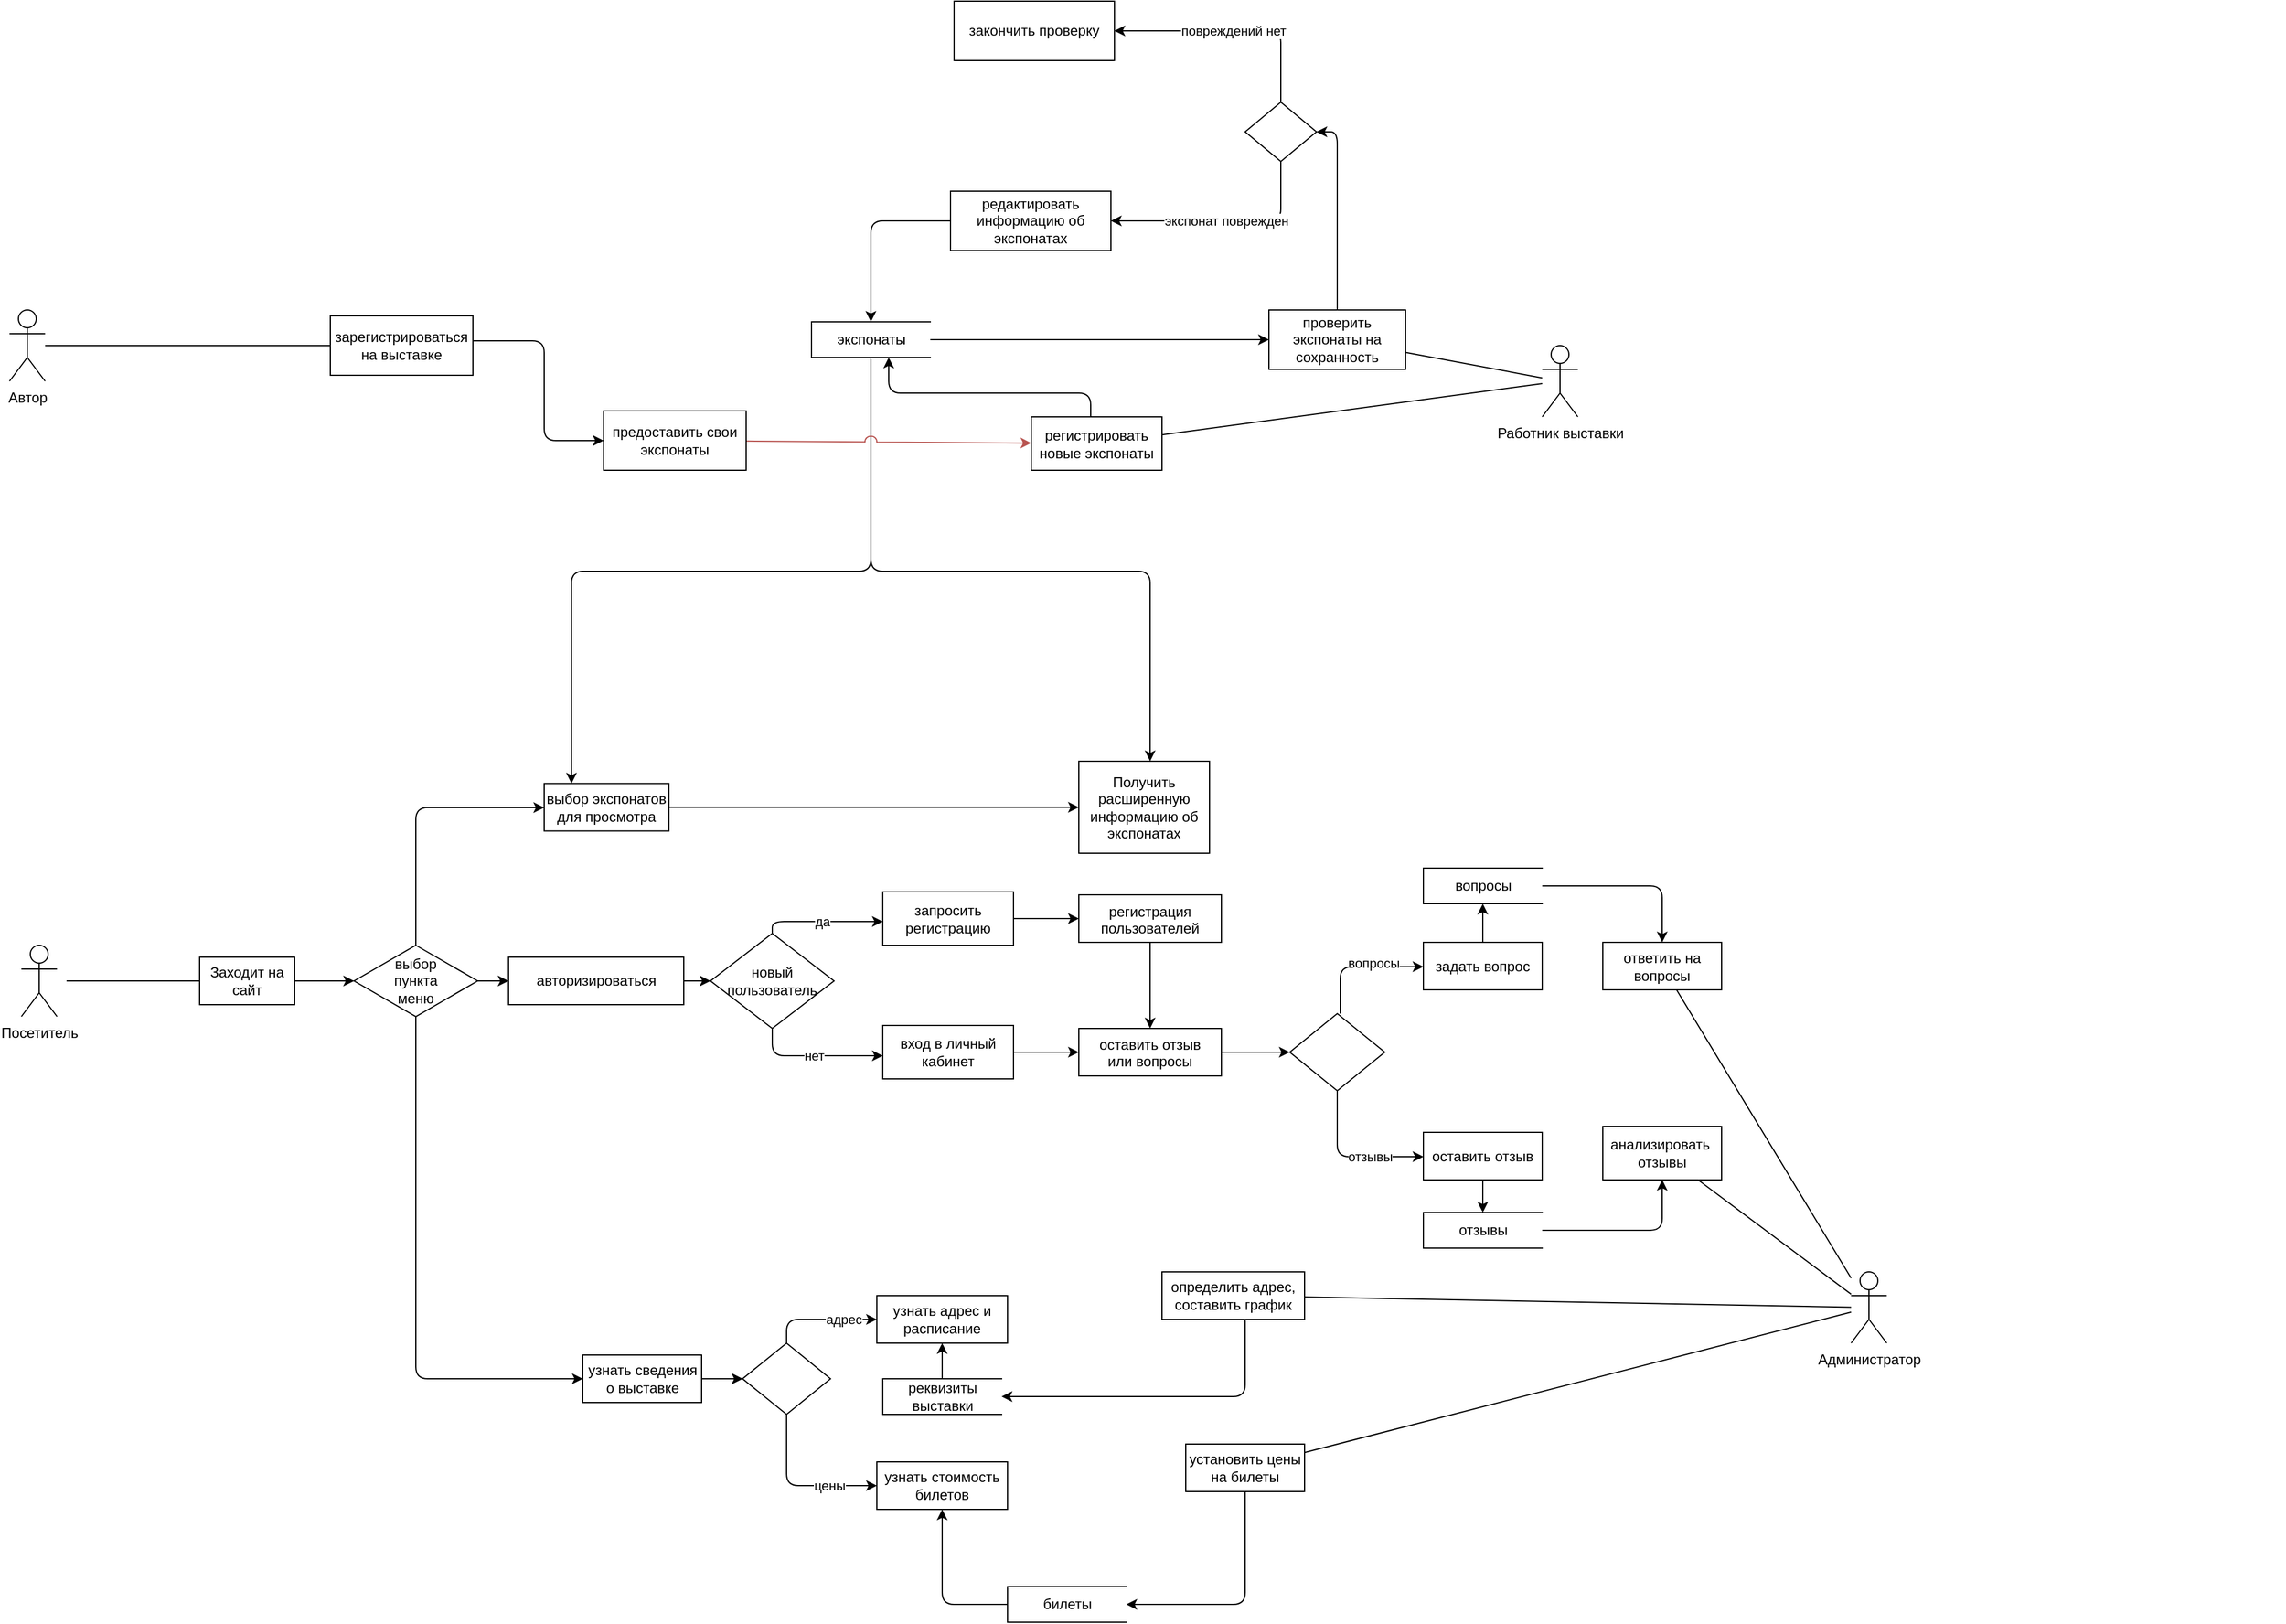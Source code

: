 <mxfile version="15.6.1" type="github">
  <diagram id="r_qnH1HllNbgKLjlJHCZ" name="Page-1">
    <mxGraphModel dx="2310" dy="1905" grid="1" gridSize="10" guides="1" tooltips="1" connect="1" arrows="1" fold="1" page="1" pageScale="1" pageWidth="827" pageHeight="1169" math="0" shadow="0">
      <root>
        <mxCell id="0" />
        <mxCell id="1" parent="0" />
        <mxCell id="lHqvFT1bvPYRfDelncX7-1" value="&lt;h1&gt;&lt;br&gt;&lt;/h1&gt;&lt;p&gt;&lt;/p&gt;&lt;p&gt;&lt;/p&gt;" style="text;html=1;strokeColor=none;fillColor=none;spacing=5;spacingTop=-20;whiteSpace=wrap;overflow=hidden;rounded=0;hachureGap=4;pointerEvents=0;" parent="1" vertex="1">
          <mxGeometry x="1580" y="160" width="235" height="490" as="geometry" />
        </mxCell>
        <mxCell id="lHqvFT1bvPYRfDelncX7-2" value="Посетитель" style="shape=umlActor;verticalLabelPosition=bottom;verticalAlign=top;html=1;outlineConnect=0;hachureGap=4;pointerEvents=0;" parent="1" vertex="1">
          <mxGeometry x="-90" y="125" width="30" height="60" as="geometry" />
        </mxCell>
        <mxCell id="lHqvFT1bvPYRfDelncX7-4" value="Заходит на сайт" style="rounded=0;whiteSpace=wrap;html=1;hachureGap=4;pointerEvents=0;strokeWidth=1;" parent="1" vertex="1">
          <mxGeometry x="60" y="135" width="80" height="40" as="geometry" />
        </mxCell>
        <mxCell id="lHqvFT1bvPYRfDelncX7-7" value="" style="endArrow=none;html=1;startSize=14;endSize=14;sourcePerimeterSpacing=8;" parent="1" source="lHqvFT1bvPYRfDelncX7-2" target="lHqvFT1bvPYRfDelncX7-4" edge="1">
          <mxGeometry width="50" height="50" relative="1" as="geometry">
            <mxPoint x="78" y="135" as="sourcePoint" />
            <mxPoint x="150" y="135" as="targetPoint" />
          </mxGeometry>
        </mxCell>
        <mxCell id="sl1VM2rF2HRLAQbvGdmn-1" value="" style="edgeStyle=orthogonalEdgeStyle;orthogonalLoop=1;jettySize=auto;html=1;endArrow=classic;endFill=1;" parent="1" source="lHqvFT1bvPYRfDelncX7-8" target="r-15waiu_1S-d-hb9AJj-9" edge="1">
          <mxGeometry relative="1" as="geometry" />
        </mxCell>
        <mxCell id="lHqvFT1bvPYRfDelncX7-8" value="узнать сведения о выставке" style="rounded=0;whiteSpace=wrap;html=1;hachureGap=4;pointerEvents=0;strokeWidth=1;" parent="1" vertex="1">
          <mxGeometry x="382.5" y="470" width="100" height="40" as="geometry" />
        </mxCell>
        <mxCell id="r-15waiu_1S-d-hb9AJj-3" value="" style="endArrow=classic;html=1;endFill=1;edgeStyle=orthogonalEdgeStyle;" parent="1" source="c1FEFGugaIV8QcKKH6_m-8" target="lHqvFT1bvPYRfDelncX7-8" edge="1">
          <mxGeometry width="50" height="50" relative="1" as="geometry">
            <mxPoint x="250" y="200" as="sourcePoint" />
            <mxPoint x="400" y="300" as="targetPoint" />
            <Array as="points">
              <mxPoint x="242" y="490" />
            </Array>
          </mxGeometry>
        </mxCell>
        <mxCell id="r-15waiu_1S-d-hb9AJj-6" value="узнать стоимость билетов" style="rounded=0;whiteSpace=wrap;html=1;hachureGap=4;pointerEvents=0;strokeWidth=1;" parent="1" vertex="1">
          <mxGeometry x="630" y="560" width="110" height="40" as="geometry" />
        </mxCell>
        <mxCell id="r-15waiu_1S-d-hb9AJj-7" value="узнать адрес и расписание" style="rounded=0;whiteSpace=wrap;html=1;hachureGap=4;pointerEvents=0;strokeWidth=1;" parent="1" vertex="1">
          <mxGeometry x="630" y="420" width="110" height="40" as="geometry" />
        </mxCell>
        <mxCell id="r-15waiu_1S-d-hb9AJj-9" value="" style="strokeWidth=1;html=1;shape=mxgraph.flowchart.decision;whiteSpace=wrap;" parent="1" vertex="1">
          <mxGeometry x="517" y="460" width="74" height="60" as="geometry" />
        </mxCell>
        <mxCell id="r-15waiu_1S-d-hb9AJj-10" value="" style="endArrow=classic;html=1;edgeStyle=orthogonalEdgeStyle;" parent="1" source="lHqvFT1bvPYRfDelncX7-8" target="r-15waiu_1S-d-hb9AJj-9" edge="1">
          <mxGeometry width="50" height="50" relative="1" as="geometry">
            <mxPoint x="490" y="600" as="sourcePoint" />
            <mxPoint x="520" y="490" as="targetPoint" />
          </mxGeometry>
        </mxCell>
        <mxCell id="r-15waiu_1S-d-hb9AJj-12" value="адрес" style="endArrow=classic;html=1;rounded=1;edgeStyle=orthogonalEdgeStyle;" parent="1" source="r-15waiu_1S-d-hb9AJj-9" target="r-15waiu_1S-d-hb9AJj-7" edge="1">
          <mxGeometry x="0.412" relative="1" as="geometry">
            <mxPoint x="554" y="460" as="sourcePoint" />
            <mxPoint x="560" y="570" as="targetPoint" />
            <Array as="points">
              <mxPoint x="554" y="440" />
            </Array>
            <mxPoint as="offset" />
          </mxGeometry>
        </mxCell>
        <mxCell id="r-15waiu_1S-d-hb9AJj-15" value="цены" style="endArrow=classic;html=1;rounded=1;edgeStyle=orthogonalEdgeStyle;" parent="1" source="r-15waiu_1S-d-hb9AJj-9" target="r-15waiu_1S-d-hb9AJj-6" edge="1">
          <mxGeometry x="0.412" relative="1" as="geometry">
            <mxPoint x="460" y="570" as="sourcePoint" />
            <mxPoint x="560" y="570" as="targetPoint" />
            <Array as="points">
              <mxPoint x="554" y="580" />
            </Array>
            <mxPoint as="offset" />
          </mxGeometry>
        </mxCell>
        <mxCell id="r-15waiu_1S-d-hb9AJj-18" value="" style="endArrow=classic;html=1;fontSize=12;endFill=1;edgeStyle=orthogonalEdgeStyle;" parent="1" source="lHqvFT1bvPYRfDelncX7-4" target="c1FEFGugaIV8QcKKH6_m-8" edge="1">
          <mxGeometry width="50" height="50" relative="1" as="geometry">
            <mxPoint x="340" y="245" as="sourcePoint" />
            <mxPoint x="270" y="135" as="targetPoint" />
          </mxGeometry>
        </mxCell>
        <mxCell id="r-15waiu_1S-d-hb9AJj-20" value="авторизироваться" style="rounded=0;whiteSpace=wrap;html=1;hachureGap=4;pointerEvents=0;strokeWidth=1;" parent="1" vertex="1">
          <mxGeometry x="320" y="135" width="147.5" height="40" as="geometry" />
        </mxCell>
        <mxCell id="r-15waiu_1S-d-hb9AJj-22" value="выбор экспонатов для просмотра" style="rounded=0;whiteSpace=wrap;html=1;hachureGap=4;pointerEvents=0;strokeWidth=1;" parent="1" vertex="1">
          <mxGeometry x="350" y="-11.25" width="105" height="40" as="geometry" />
        </mxCell>
        <mxCell id="r-15waiu_1S-d-hb9AJj-24" value="" style="endArrow=classic;html=1;fontSize=12;edgeStyle=orthogonalEdgeStyle;" parent="1" source="r-15waiu_1S-d-hb9AJj-25" target="r-15waiu_1S-d-hb9AJj-22" edge="1">
          <mxGeometry width="50" height="50" relative="1" as="geometry">
            <mxPoint x="360.278" y="42.5" as="sourcePoint" />
            <mxPoint x="395" y="-27.5" as="targetPoint" />
            <Array as="points">
              <mxPoint x="625" y="-190" />
              <mxPoint x="373" y="-190" />
            </Array>
          </mxGeometry>
        </mxCell>
        <mxCell id="85DmUei8049jXZ2GYsxg-7" style="edgeStyle=orthogonalEdgeStyle;orthogonalLoop=1;jettySize=auto;html=1;endFill=1;" parent="1" source="r-15waiu_1S-d-hb9AJj-25" target="3kWsDrp7f7O6ou7B2QP6-20" edge="1">
          <mxGeometry relative="1" as="geometry" />
        </mxCell>
        <mxCell id="r-15waiu_1S-d-hb9AJj-25" value="экспонаты" style="html=1;dashed=0;whitespace=wrap;shape=partialRectangle;right=0;fontSize=12;strokeWidth=1;" parent="1" vertex="1">
          <mxGeometry x="575" y="-400" width="100" height="30" as="geometry" />
        </mxCell>
        <mxCell id="r-15waiu_1S-d-hb9AJj-33" value="" style="endArrow=classic;html=1;fontSize=11;edgeStyle=orthogonalEdgeStyle;" parent="1" source="r-15waiu_1S-d-hb9AJj-22" target="3kWsDrp7f7O6ou7B2QP6-3" edge="1">
          <mxGeometry width="50" height="50" relative="1" as="geometry">
            <mxPoint x="345" y="-27.5" as="sourcePoint" />
            <mxPoint x="452" y="-77.5" as="targetPoint" />
          </mxGeometry>
        </mxCell>
        <mxCell id="r-15waiu_1S-d-hb9AJj-36" value="Автор" style="shape=umlActor;verticalLabelPosition=bottom;verticalAlign=top;html=1;outlineConnect=0;fontSize=12;strokeWidth=1;" parent="1" vertex="1">
          <mxGeometry x="-100" y="-410" width="30" height="60" as="geometry" />
        </mxCell>
        <mxCell id="r-15waiu_1S-d-hb9AJj-38" value="" style="endArrow=none;html=1;fontSize=12;endFill=0;" parent="1" source="r-15waiu_1S-d-hb9AJj-36" target="r-15waiu_1S-d-hb9AJj-41" edge="1">
          <mxGeometry width="50" height="50" relative="1" as="geometry">
            <mxPoint x="120" y="-380" as="sourcePoint" />
            <mxPoint x="275" y="-53.895" as="targetPoint" />
          </mxGeometry>
        </mxCell>
        <mxCell id="r-15waiu_1S-d-hb9AJj-41" value="зарегистрироваться на выставке" style="rounded=0;whiteSpace=wrap;html=1;hachureGap=4;pointerEvents=0;strokeWidth=1;" parent="1" vertex="1">
          <mxGeometry x="170" y="-405" width="120" height="50" as="geometry" />
        </mxCell>
        <mxCell id="r-15waiu_1S-d-hb9AJj-58" value="Администратор" style="shape=umlActor;verticalLabelPosition=bottom;verticalAlign=top;html=1;outlineConnect=0;fontSize=12;strokeWidth=1;" parent="1" vertex="1">
          <mxGeometry x="1450" y="400" width="30" height="60" as="geometry" />
        </mxCell>
        <mxCell id="r-15waiu_1S-d-hb9AJj-61" value="" style="endArrow=none;html=1;fontSize=12;endFill=0;" parent="1" source="r-15waiu_1S-d-hb9AJj-58" target="r-15waiu_1S-d-hb9AJj-62" edge="1">
          <mxGeometry width="50" height="50" relative="1" as="geometry">
            <mxPoint x="860" y="240" as="sourcePoint" />
            <mxPoint x="930" y="170" as="targetPoint" />
          </mxGeometry>
        </mxCell>
        <mxCell id="r-15waiu_1S-d-hb9AJj-62" value="установить цены&lt;br&gt;на билеты" style="rounded=0;whiteSpace=wrap;html=1;hachureGap=4;pointerEvents=0;strokeWidth=1;" parent="1" vertex="1">
          <mxGeometry x="890" y="545" width="100" height="40" as="geometry" />
        </mxCell>
        <mxCell id="r-15waiu_1S-d-hb9AJj-64" value="" style="endArrow=none;html=1;fontSize=12;endFill=0;" parent="1" source="r-15waiu_1S-d-hb9AJj-58" target="r-15waiu_1S-d-hb9AJj-65" edge="1">
          <mxGeometry width="50" height="50" relative="1" as="geometry">
            <mxPoint x="880" y="110" as="sourcePoint" />
            <mxPoint x="930" y="100" as="targetPoint" />
          </mxGeometry>
        </mxCell>
        <mxCell id="r-15waiu_1S-d-hb9AJj-65" value="анализировать&amp;nbsp;&lt;br&gt;отзывы" style="rounded=0;whiteSpace=wrap;html=1;hachureGap=4;pointerEvents=0;strokeWidth=1;" parent="1" vertex="1">
          <mxGeometry x="1241" y="277.5" width="100" height="45" as="geometry" />
        </mxCell>
        <mxCell id="r-15waiu_1S-d-hb9AJj-67" value="" style="endArrow=none;html=1;fontSize=12;endFill=0;" parent="1" source="r-15waiu_1S-d-hb9AJj-58" target="r-15waiu_1S-d-hb9AJj-68" edge="1">
          <mxGeometry width="50" height="50" relative="1" as="geometry">
            <mxPoint x="760" y="390" as="sourcePoint" />
            <mxPoint x="920" y="321" as="targetPoint" />
          </mxGeometry>
        </mxCell>
        <mxCell id="r-15waiu_1S-d-hb9AJj-68" value="определить адрес, составить график" style="rounded=0;whiteSpace=wrap;html=1;hachureGap=4;pointerEvents=0;strokeWidth=1;" parent="1" vertex="1">
          <mxGeometry x="870" y="400" width="120" height="40" as="geometry" />
        </mxCell>
        <mxCell id="3kWsDrp7f7O6ou7B2QP6-3" value="Получить расширенную информацию об экспонатах" style="rounded=0;whiteSpace=wrap;html=1;hachureGap=4;pointerEvents=0;strokeWidth=1;" parent="1" vertex="1">
          <mxGeometry x="800" y="-30" width="110" height="77.5" as="geometry" />
        </mxCell>
        <mxCell id="3kWsDrp7f7O6ou7B2QP6-14" value="Работник выставки" style="shape=umlActor;verticalLabelPosition=bottom;verticalAlign=top;html=1;outlineConnect=0;fontSize=12;strokeWidth=1;" parent="1" vertex="1">
          <mxGeometry x="1190" y="-380" width="30" height="60" as="geometry" />
        </mxCell>
        <mxCell id="3kWsDrp7f7O6ou7B2QP6-15" value="" style="endArrow=none;html=1;fontSize=12;endFill=0;" parent="1" source="3kWsDrp7f7O6ou7B2QP6-14" target="3kWsDrp7f7O6ou7B2QP6-16" edge="1">
          <mxGeometry width="50" height="50" relative="1" as="geometry">
            <mxPoint x="995" y="-176.935" as="sourcePoint" />
            <mxPoint x="905" y="-340" as="targetPoint" />
          </mxGeometry>
        </mxCell>
        <mxCell id="3kWsDrp7f7O6ou7B2QP6-16" value="регистрировать новые экспонаты" style="rounded=0;whiteSpace=wrap;html=1;hachureGap=4;pointerEvents=0;strokeWidth=1;" parent="1" vertex="1">
          <mxGeometry x="760" y="-320" width="110" height="45" as="geometry" />
        </mxCell>
        <mxCell id="85DmUei8049jXZ2GYsxg-12" style="edgeStyle=orthogonalEdgeStyle;orthogonalLoop=1;jettySize=auto;html=1;endFill=1;" parent="1" source="3kWsDrp7f7O6ou7B2QP6-18" target="r-15waiu_1S-d-hb9AJj-25" edge="1">
          <mxGeometry relative="1" as="geometry" />
        </mxCell>
        <mxCell id="3kWsDrp7f7O6ou7B2QP6-18" value="редактировать информацию об экспонатах" style="rounded=0;whiteSpace=wrap;html=1;hachureGap=4;pointerEvents=0;strokeWidth=1;" parent="1" vertex="1">
          <mxGeometry x="692" y="-510" width="135" height="50" as="geometry" />
        </mxCell>
        <mxCell id="3kWsDrp7f7O6ou7B2QP6-19" value="" style="endArrow=none;html=1;fontSize=12;endFill=0;" parent="1" source="3kWsDrp7f7O6ou7B2QP6-14" target="3kWsDrp7f7O6ou7B2QP6-20" edge="1">
          <mxGeometry width="50" height="50" relative="1" as="geometry">
            <mxPoint x="995" y="-190" as="sourcePoint" />
            <mxPoint x="895" y="-189" as="targetPoint" />
          </mxGeometry>
        </mxCell>
        <mxCell id="3kWsDrp7f7O6ou7B2QP6-29" value="" style="endArrow=classic;html=1;edgeStyle=orthogonalEdgeStyle;" parent="1" source="r-15waiu_1S-d-hb9AJj-62" target="85DmUei8049jXZ2GYsxg-18" edge="1">
          <mxGeometry width="50" height="50" relative="1" as="geometry">
            <mxPoint x="690" y="440" as="sourcePoint" />
            <mxPoint x="430" y="580" as="targetPoint" />
            <Array as="points">
              <mxPoint x="940" y="680" />
            </Array>
          </mxGeometry>
        </mxCell>
        <mxCell id="3kWsDrp7f7O6ou7B2QP6-30" value="" style="endArrow=classic;html=1;jumpStyle=arc;jumpSize=10;edgeStyle=orthogonalEdgeStyle;" parent="1" source="r-15waiu_1S-d-hb9AJj-68" target="85DmUei8049jXZ2GYsxg-16" edge="1">
          <mxGeometry width="50" height="50" relative="1" as="geometry">
            <mxPoint x="690" y="430" as="sourcePoint" />
            <mxPoint x="740" y="380" as="targetPoint" />
            <Array as="points">
              <mxPoint x="940" y="505" />
            </Array>
          </mxGeometry>
        </mxCell>
        <mxCell id="3kWsDrp7f7O6ou7B2QP6-32" value="" style="endArrow=classic;html=1;edgeStyle=orthogonalEdgeStyle;" parent="1" source="r-15waiu_1S-d-hb9AJj-25" target="3kWsDrp7f7O6ou7B2QP6-3" edge="1">
          <mxGeometry width="50" height="50" relative="1" as="geometry">
            <mxPoint x="570" y="40" as="sourcePoint" />
            <mxPoint x="620" y="-10" as="targetPoint" />
            <Array as="points">
              <mxPoint x="625" y="-190" />
              <mxPoint x="860" y="-190" />
            </Array>
          </mxGeometry>
        </mxCell>
        <mxCell id="3kWsDrp7f7O6ou7B2QP6-33" value="" style="endArrow=classic;html=1;endFill=1;edgeStyle=orthogonalEdgeStyle;" parent="1" source="c1FEFGugaIV8QcKKH6_m-8" target="r-15waiu_1S-d-hb9AJj-22" edge="1">
          <mxGeometry width="50" height="50" relative="1" as="geometry">
            <mxPoint x="570" y="40" as="sourcePoint" />
            <mxPoint x="620" y="-10" as="targetPoint" />
            <Array as="points">
              <mxPoint x="242" y="9" />
            </Array>
          </mxGeometry>
        </mxCell>
        <mxCell id="c1FEFGugaIV8QcKKH6_m-9" style="edgeStyle=orthogonalEdgeStyle;orthogonalLoop=1;jettySize=auto;html=1;endArrow=classic;endFill=1;" parent="1" source="c1FEFGugaIV8QcKKH6_m-8" target="r-15waiu_1S-d-hb9AJj-20" edge="1">
          <mxGeometry relative="1" as="geometry" />
        </mxCell>
        <mxCell id="c1FEFGugaIV8QcKKH6_m-8" value="выбор&lt;br&gt;пункта&lt;br&gt;меню" style="strokeWidth=1;html=1;shape=mxgraph.flowchart.decision;whiteSpace=wrap;" parent="1" vertex="1">
          <mxGeometry x="190" y="125" width="104" height="60" as="geometry" />
        </mxCell>
        <mxCell id="91sg-GzbIH8BGs3r1V0l-1" value="" style="endArrow=classic;html=1;fontSize=12;endFill=1;edgeStyle=orthogonalEdgeStyle;" parent="1" source="r-15waiu_1S-d-hb9AJj-20" target="91sg-GzbIH8BGs3r1V0l-2" edge="1">
          <mxGeometry width="50" height="50" relative="1" as="geometry">
            <mxPoint x="470.0" y="155.0" as="sourcePoint" />
            <mxPoint x="600" y="135" as="targetPoint" />
          </mxGeometry>
        </mxCell>
        <mxCell id="91sg-GzbIH8BGs3r1V0l-3" value="да" style="edgeStyle=orthogonalEdgeStyle;orthogonalLoop=1;jettySize=auto;html=1;endArrow=classic;endFill=1;" parent="1" source="91sg-GzbIH8BGs3r1V0l-2" target="91sg-GzbIH8BGs3r1V0l-4" edge="1">
          <mxGeometry relative="1" as="geometry">
            <mxPoint x="620" y="105.0" as="targetPoint" />
            <Array as="points">
              <mxPoint x="542" y="105" />
            </Array>
          </mxGeometry>
        </mxCell>
        <mxCell id="91sg-GzbIH8BGs3r1V0l-9" value="нет" style="edgeStyle=orthogonalEdgeStyle;orthogonalLoop=1;jettySize=auto;html=1;endFill=1;" parent="1" source="91sg-GzbIH8BGs3r1V0l-2" target="FhuK71plg9ZCaS6mtWxS-3" edge="1">
          <mxGeometry relative="1" as="geometry">
            <mxPoint x="710" y="240" as="targetPoint" />
            <Array as="points">
              <mxPoint x="542" y="218" />
            </Array>
          </mxGeometry>
        </mxCell>
        <mxCell id="91sg-GzbIH8BGs3r1V0l-2" value="новый пользователь" style="strokeWidth=1;html=1;shape=mxgraph.flowchart.decision;whiteSpace=wrap;" parent="1" vertex="1">
          <mxGeometry x="490" y="115" width="104" height="80" as="geometry" />
        </mxCell>
        <mxCell id="91sg-GzbIH8BGs3r1V0l-8" style="edgeStyle=orthogonalEdgeStyle;orthogonalLoop=1;jettySize=auto;html=1;endFill=1;" parent="1" source="91sg-GzbIH8BGs3r1V0l-4" target="91sg-GzbIH8BGs3r1V0l-5" edge="1">
          <mxGeometry relative="1" as="geometry" />
        </mxCell>
        <mxCell id="91sg-GzbIH8BGs3r1V0l-4" value="запросить регистрацию" style="rounded=0;whiteSpace=wrap;html=1;hachureGap=4;pointerEvents=0;strokeWidth=1;" parent="1" vertex="1">
          <mxGeometry x="635" y="80" width="110" height="45" as="geometry" />
        </mxCell>
        <mxCell id="91sg-GzbIH8BGs3r1V0l-10" style="edgeStyle=orthogonalEdgeStyle;orthogonalLoop=1;jettySize=auto;html=1;endFill=1;" parent="1" source="91sg-GzbIH8BGs3r1V0l-5" target="91sg-GzbIH8BGs3r1V0l-11" edge="1">
          <mxGeometry relative="1" as="geometry">
            <mxPoint x="970" y="175" as="targetPoint" />
            <Array as="points" />
          </mxGeometry>
        </mxCell>
        <mxCell id="91sg-GzbIH8BGs3r1V0l-5" value="регистрация пользователей" style="whiteSpace=wrap;html=1;verticalAlign=top;strokeWidth=1;" parent="1" vertex="1">
          <mxGeometry x="800" y="82.5" width="120" height="40" as="geometry" />
        </mxCell>
        <mxCell id="91sg-GzbIH8BGs3r1V0l-11" value="оставить отзыв&lt;br&gt;или вопросы" style="whiteSpace=wrap;html=1;verticalAlign=top;strokeWidth=1;" parent="1" vertex="1">
          <mxGeometry x="800" y="195" width="120" height="40" as="geometry" />
        </mxCell>
        <mxCell id="7QyCOx7dUA0_X3-XsU_J-3" style="edgeStyle=orthogonalEdgeStyle;jumpStyle=arc;jumpSize=10;orthogonalLoop=1;jettySize=auto;html=1;" parent="1" source="r-15waiu_1S-d-hb9AJj-41" target="7QyCOx7dUA0_X3-XsU_J-8" edge="1">
          <mxGeometry relative="1" as="geometry">
            <mxPoint x="290" y="-384" as="sourcePoint" />
            <mxPoint x="391" y="-300" as="targetPoint" />
            <Array as="points">
              <mxPoint x="350" y="-384" />
              <mxPoint x="350" y="-300" />
            </Array>
          </mxGeometry>
        </mxCell>
        <mxCell id="85DmUei8049jXZ2GYsxg-6" style="edgeStyle=orthogonalEdgeStyle;orthogonalLoop=1;jettySize=auto;html=1;endFill=1;" parent="1" source="3kWsDrp7f7O6ou7B2QP6-20" target="85DmUei8049jXZ2GYsxg-5" edge="1">
          <mxGeometry relative="1" as="geometry">
            <Array as="points">
              <mxPoint x="1017" y="-560" />
            </Array>
          </mxGeometry>
        </mxCell>
        <mxCell id="3kWsDrp7f7O6ou7B2QP6-20" value="проверить экспонаты на сохранность" style="rounded=0;whiteSpace=wrap;html=1;hachureGap=4;pointerEvents=0;strokeWidth=1;" parent="1" vertex="1">
          <mxGeometry x="960" y="-410" width="115" height="50" as="geometry" />
        </mxCell>
        <mxCell id="85DmUei8049jXZ2GYsxg-8" value="повреждений нет" style="edgeStyle=orthogonalEdgeStyle;orthogonalLoop=1;jettySize=auto;html=1;endFill=1;" parent="1" source="85DmUei8049jXZ2GYsxg-5" target="85DmUei8049jXZ2GYsxg-9" edge="1">
          <mxGeometry relative="1" as="geometry">
            <mxPoint x="890" y="-670" as="targetPoint" />
            <Array as="points">
              <mxPoint x="970" y="-645" />
            </Array>
          </mxGeometry>
        </mxCell>
        <mxCell id="85DmUei8049jXZ2GYsxg-10" value="экспонат поврежден" style="edgeStyle=orthogonalEdgeStyle;orthogonalLoop=1;jettySize=auto;html=1;endFill=1;" parent="1" source="85DmUei8049jXZ2GYsxg-5" target="3kWsDrp7f7O6ou7B2QP6-18" edge="1">
          <mxGeometry relative="1" as="geometry">
            <Array as="points">
              <mxPoint x="970" y="-485" />
            </Array>
          </mxGeometry>
        </mxCell>
        <mxCell id="85DmUei8049jXZ2GYsxg-5" value="" style="shape=rhombus;html=1;dashed=0;whitespace=wrap;perimeter=rhombusPerimeter;" parent="1" vertex="1">
          <mxGeometry x="940" y="-585" width="60" height="50" as="geometry" />
        </mxCell>
        <mxCell id="85DmUei8049jXZ2GYsxg-9" value="закончить проверку" style="rounded=0;whiteSpace=wrap;html=1;hachureGap=4;pointerEvents=0;strokeWidth=1;" parent="1" vertex="1">
          <mxGeometry x="695" y="-670" width="135" height="50" as="geometry" />
        </mxCell>
        <mxCell id="85DmUei8049jXZ2GYsxg-17" style="edgeStyle=orthogonalEdgeStyle;orthogonalLoop=1;jettySize=auto;html=1;endFill=1;" parent="1" source="85DmUei8049jXZ2GYsxg-16" target="r-15waiu_1S-d-hb9AJj-7" edge="1">
          <mxGeometry relative="1" as="geometry" />
        </mxCell>
        <mxCell id="85DmUei8049jXZ2GYsxg-16" value="реквизиты&lt;br&gt;выставки" style="html=1;dashed=0;whitespace=wrap;shape=partialRectangle;right=0;" parent="1" vertex="1">
          <mxGeometry x="635" y="490" width="100" height="30" as="geometry" />
        </mxCell>
        <mxCell id="85DmUei8049jXZ2GYsxg-19" style="edgeStyle=orthogonalEdgeStyle;orthogonalLoop=1;jettySize=auto;html=1;endFill=1;" parent="1" source="85DmUei8049jXZ2GYsxg-18" target="r-15waiu_1S-d-hb9AJj-6" edge="1">
          <mxGeometry relative="1" as="geometry">
            <Array as="points">
              <mxPoint x="685" y="680" />
            </Array>
          </mxGeometry>
        </mxCell>
        <mxCell id="85DmUei8049jXZ2GYsxg-18" value="билеты" style="html=1;dashed=0;whitespace=wrap;shape=partialRectangle;right=0;" parent="1" vertex="1">
          <mxGeometry x="740" y="665" width="100" height="30" as="geometry" />
        </mxCell>
        <mxCell id="7QyCOx7dUA0_X3-XsU_J-4" style="jumpStyle=arc;jumpSize=10;orthogonalLoop=1;jettySize=auto;html=1;strokeColor=#b85450;fillColor=#f8cecc;" parent="1" source="7QyCOx7dUA0_X3-XsU_J-8" target="3kWsDrp7f7O6ou7B2QP6-16" edge="1">
          <mxGeometry relative="1" as="geometry">
            <mxPoint x="770" y="-297" as="targetPoint" />
            <mxPoint x="531" y="-299.572" as="sourcePoint" />
          </mxGeometry>
        </mxCell>
        <mxCell id="7QyCOx7dUA0_X3-XsU_J-6" value="" style="endArrow=classic;html=1;strokeColor=#000000;fillColor=#f8cecc;edgeStyle=orthogonalEdgeStyle;" parent="1" source="3kWsDrp7f7O6ou7B2QP6-16" target="r-15waiu_1S-d-hb9AJj-25" edge="1">
          <mxGeometry width="50" height="50" relative="1" as="geometry">
            <mxPoint x="780" y="-200" as="sourcePoint" />
            <mxPoint x="830" y="-250" as="targetPoint" />
            <Array as="points">
              <mxPoint x="810" y="-340" />
              <mxPoint x="640" y="-340" />
            </Array>
          </mxGeometry>
        </mxCell>
        <mxCell id="7QyCOx7dUA0_X3-XsU_J-8" value="предоставить свои экспонаты" style="rounded=0;whiteSpace=wrap;html=1;hachureGap=4;pointerEvents=0;strokeWidth=1;" parent="1" vertex="1">
          <mxGeometry x="400" y="-325" width="120" height="50" as="geometry" />
        </mxCell>
        <mxCell id="7QyCOx7dUA0_X3-XsU_J-9" style="edgeStyle=orthogonalEdgeStyle;jumpStyle=arc;jumpSize=10;orthogonalLoop=1;jettySize=auto;html=1;exitX=0.5;exitY=1;exitDx=0;exitDy=0;strokeColor=#000000;fillColor=#f8cecc;" parent="1" source="r-15waiu_1S-d-hb9AJj-41" target="r-15waiu_1S-d-hb9AJj-41" edge="1">
          <mxGeometry relative="1" as="geometry" />
        </mxCell>
        <mxCell id="oRSL9_nRXSis95aMJK06-6" style="edgeStyle=orthogonalEdgeStyle;rounded=1;orthogonalLoop=1;jettySize=auto;html=1;" parent="1" source="91sg-GzbIH8BGs3r1V0l-11" target="Dk44VhowfAqPSIH-CXWI-10" edge="1">
          <mxGeometry relative="1" as="geometry">
            <mxPoint x="915" y="285" as="sourcePoint" />
          </mxGeometry>
        </mxCell>
        <mxCell id="FhuK71plg9ZCaS6mtWxS-4" style="edgeStyle=orthogonalEdgeStyle;rounded=1;orthogonalLoop=1;jettySize=auto;html=1;" parent="1" source="FhuK71plg9ZCaS6mtWxS-3" target="91sg-GzbIH8BGs3r1V0l-11" edge="1">
          <mxGeometry relative="1" as="geometry" />
        </mxCell>
        <mxCell id="FhuK71plg9ZCaS6mtWxS-3" value="вход в личный кабинет" style="rounded=0;whiteSpace=wrap;html=1;hachureGap=4;pointerEvents=0;strokeWidth=1;" parent="1" vertex="1">
          <mxGeometry x="635" y="192.5" width="110" height="45" as="geometry" />
        </mxCell>
        <mxCell id="Dk44VhowfAqPSIH-CXWI-2" value="ответить на вопросы" style="rounded=0;whiteSpace=wrap;html=1;hachureGap=4;pointerEvents=0;strokeWidth=1;" parent="1" vertex="1">
          <mxGeometry x="1241" y="122.5" width="100" height="40" as="geometry" />
        </mxCell>
        <mxCell id="Dk44VhowfAqPSIH-CXWI-11" value="вопросы" style="edgeStyle=orthogonalEdgeStyle;orthogonalLoop=1;jettySize=auto;html=1;rounded=1;" parent="1" source="Dk44VhowfAqPSIH-CXWI-10" target="CuiWjwdlUe5YWu0ekaFW-3" edge="1">
          <mxGeometry x="0.233" y="3" relative="1" as="geometry">
            <mxPoint x="1100" y="143" as="targetPoint" />
            <Array as="points">
              <mxPoint x="1020" y="143" />
            </Array>
            <mxPoint as="offset" />
          </mxGeometry>
        </mxCell>
        <mxCell id="Dk44VhowfAqPSIH-CXWI-12" value="отзывы" style="edgeStyle=orthogonalEdgeStyle;rounded=1;orthogonalLoop=1;jettySize=auto;html=1;" parent="1" source="Dk44VhowfAqPSIH-CXWI-10" target="CuiWjwdlUe5YWu0ekaFW-6" edge="1">
          <mxGeometry x="0.292" relative="1" as="geometry">
            <Array as="points">
              <mxPoint x="1018" y="303" />
            </Array>
            <mxPoint as="offset" />
            <mxPoint x="1090" y="303" as="targetPoint" />
          </mxGeometry>
        </mxCell>
        <mxCell id="Dk44VhowfAqPSIH-CXWI-10" value="" style="strokeWidth=1;html=1;shape=mxgraph.flowchart.decision;whiteSpace=wrap;" parent="1" vertex="1">
          <mxGeometry x="977.5" y="182.5" width="80" height="65" as="geometry" />
        </mxCell>
        <mxCell id="Dk44VhowfAqPSIH-CXWI-14" value="" style="endArrow=none;html=1;fontSize=12;endFill=0;" parent="1" source="r-15waiu_1S-d-hb9AJj-58" target="Dk44VhowfAqPSIH-CXWI-2" edge="1">
          <mxGeometry width="50" height="50" relative="1" as="geometry">
            <mxPoint x="1270" y="210" as="sourcePoint" />
            <mxPoint x="1091" y="167.818" as="targetPoint" />
          </mxGeometry>
        </mxCell>
        <mxCell id="CuiWjwdlUe5YWu0ekaFW-7" style="edgeStyle=orthogonalEdgeStyle;rounded=1;orthogonalLoop=1;jettySize=auto;html=1;" parent="1" source="CuiWjwdlUe5YWu0ekaFW-3" target="CuiWjwdlUe5YWu0ekaFW-8" edge="1">
          <mxGeometry relative="1" as="geometry">
            <mxPoint x="1140" y="90" as="targetPoint" />
          </mxGeometry>
        </mxCell>
        <mxCell id="CuiWjwdlUe5YWu0ekaFW-3" value="задать вопрос" style="rounded=0;whiteSpace=wrap;html=1;hachureGap=4;pointerEvents=0;strokeWidth=1;" parent="1" vertex="1">
          <mxGeometry x="1090" y="122.5" width="100" height="40" as="geometry" />
        </mxCell>
        <mxCell id="CuiWjwdlUe5YWu0ekaFW-11" style="edgeStyle=orthogonalEdgeStyle;rounded=1;orthogonalLoop=1;jettySize=auto;html=1;" parent="1" source="CuiWjwdlUe5YWu0ekaFW-6" edge="1">
          <mxGeometry relative="1" as="geometry">
            <mxPoint x="1140" y="350" as="targetPoint" />
          </mxGeometry>
        </mxCell>
        <mxCell id="CuiWjwdlUe5YWu0ekaFW-6" value="оставить отзыв" style="rounded=0;whiteSpace=wrap;html=1;hachureGap=4;pointerEvents=0;strokeWidth=1;" parent="1" vertex="1">
          <mxGeometry x="1090" y="282.5" width="100" height="40" as="geometry" />
        </mxCell>
        <mxCell id="CuiWjwdlUe5YWu0ekaFW-10" style="edgeStyle=orthogonalEdgeStyle;rounded=1;orthogonalLoop=1;jettySize=auto;html=1;" parent="1" source="CuiWjwdlUe5YWu0ekaFW-8" target="Dk44VhowfAqPSIH-CXWI-2" edge="1">
          <mxGeometry relative="1" as="geometry" />
        </mxCell>
        <mxCell id="CuiWjwdlUe5YWu0ekaFW-8" value="вопросы" style="html=1;dashed=0;whitespace=wrap;shape=partialRectangle;right=0;" parent="1" vertex="1">
          <mxGeometry x="1090" y="60" width="100" height="30" as="geometry" />
        </mxCell>
        <mxCell id="CuiWjwdlUe5YWu0ekaFW-14" style="edgeStyle=orthogonalEdgeStyle;rounded=1;orthogonalLoop=1;jettySize=auto;html=1;" parent="1" source="CuiWjwdlUe5YWu0ekaFW-12" target="r-15waiu_1S-d-hb9AJj-65" edge="1">
          <mxGeometry relative="1" as="geometry" />
        </mxCell>
        <mxCell id="CuiWjwdlUe5YWu0ekaFW-12" value="отзывы" style="html=1;dashed=0;whitespace=wrap;shape=partialRectangle;right=0;" parent="1" vertex="1">
          <mxGeometry x="1090" y="350" width="100" height="30" as="geometry" />
        </mxCell>
        <mxCell id="CuiWjwdlUe5YWu0ekaFW-13" style="edgeStyle=orthogonalEdgeStyle;rounded=1;orthogonalLoop=1;jettySize=auto;html=1;exitX=0.5;exitY=1;exitDx=0;exitDy=0;" parent="1" source="CuiWjwdlUe5YWu0ekaFW-12" target="CuiWjwdlUe5YWu0ekaFW-12" edge="1">
          <mxGeometry relative="1" as="geometry" />
        </mxCell>
      </root>
    </mxGraphModel>
  </diagram>
</mxfile>

